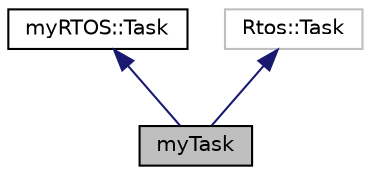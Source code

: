 digraph "myTask"
{
 // LATEX_PDF_SIZE
  edge [fontname="Helvetica",fontsize="10",labelfontname="Helvetica",labelfontsize="10"];
  node [fontname="Helvetica",fontsize="10",shape=record];
  Node1 [label="myTask",height=0.2,width=0.4,color="black", fillcolor="grey75", style="filled", fontcolor="black",tooltip=" "];
  Node2 -> Node1 [dir="back",color="midnightblue",fontsize="10",style="solid",fontname="Helvetica"];
  Node2 [label="myRTOS::Task",height=0.2,width=0.4,color="black", fillcolor="white", style="filled",URL="$classmyRTOS_1_1Task.html",tooltip=" "];
  Node3 -> Node1 [dir="back",color="midnightblue",fontsize="10",style="solid",fontname="Helvetica"];
  Node3 [label="Rtos::Task",height=0.2,width=0.4,color="grey75", fillcolor="white", style="filled",tooltip=" "];
}
